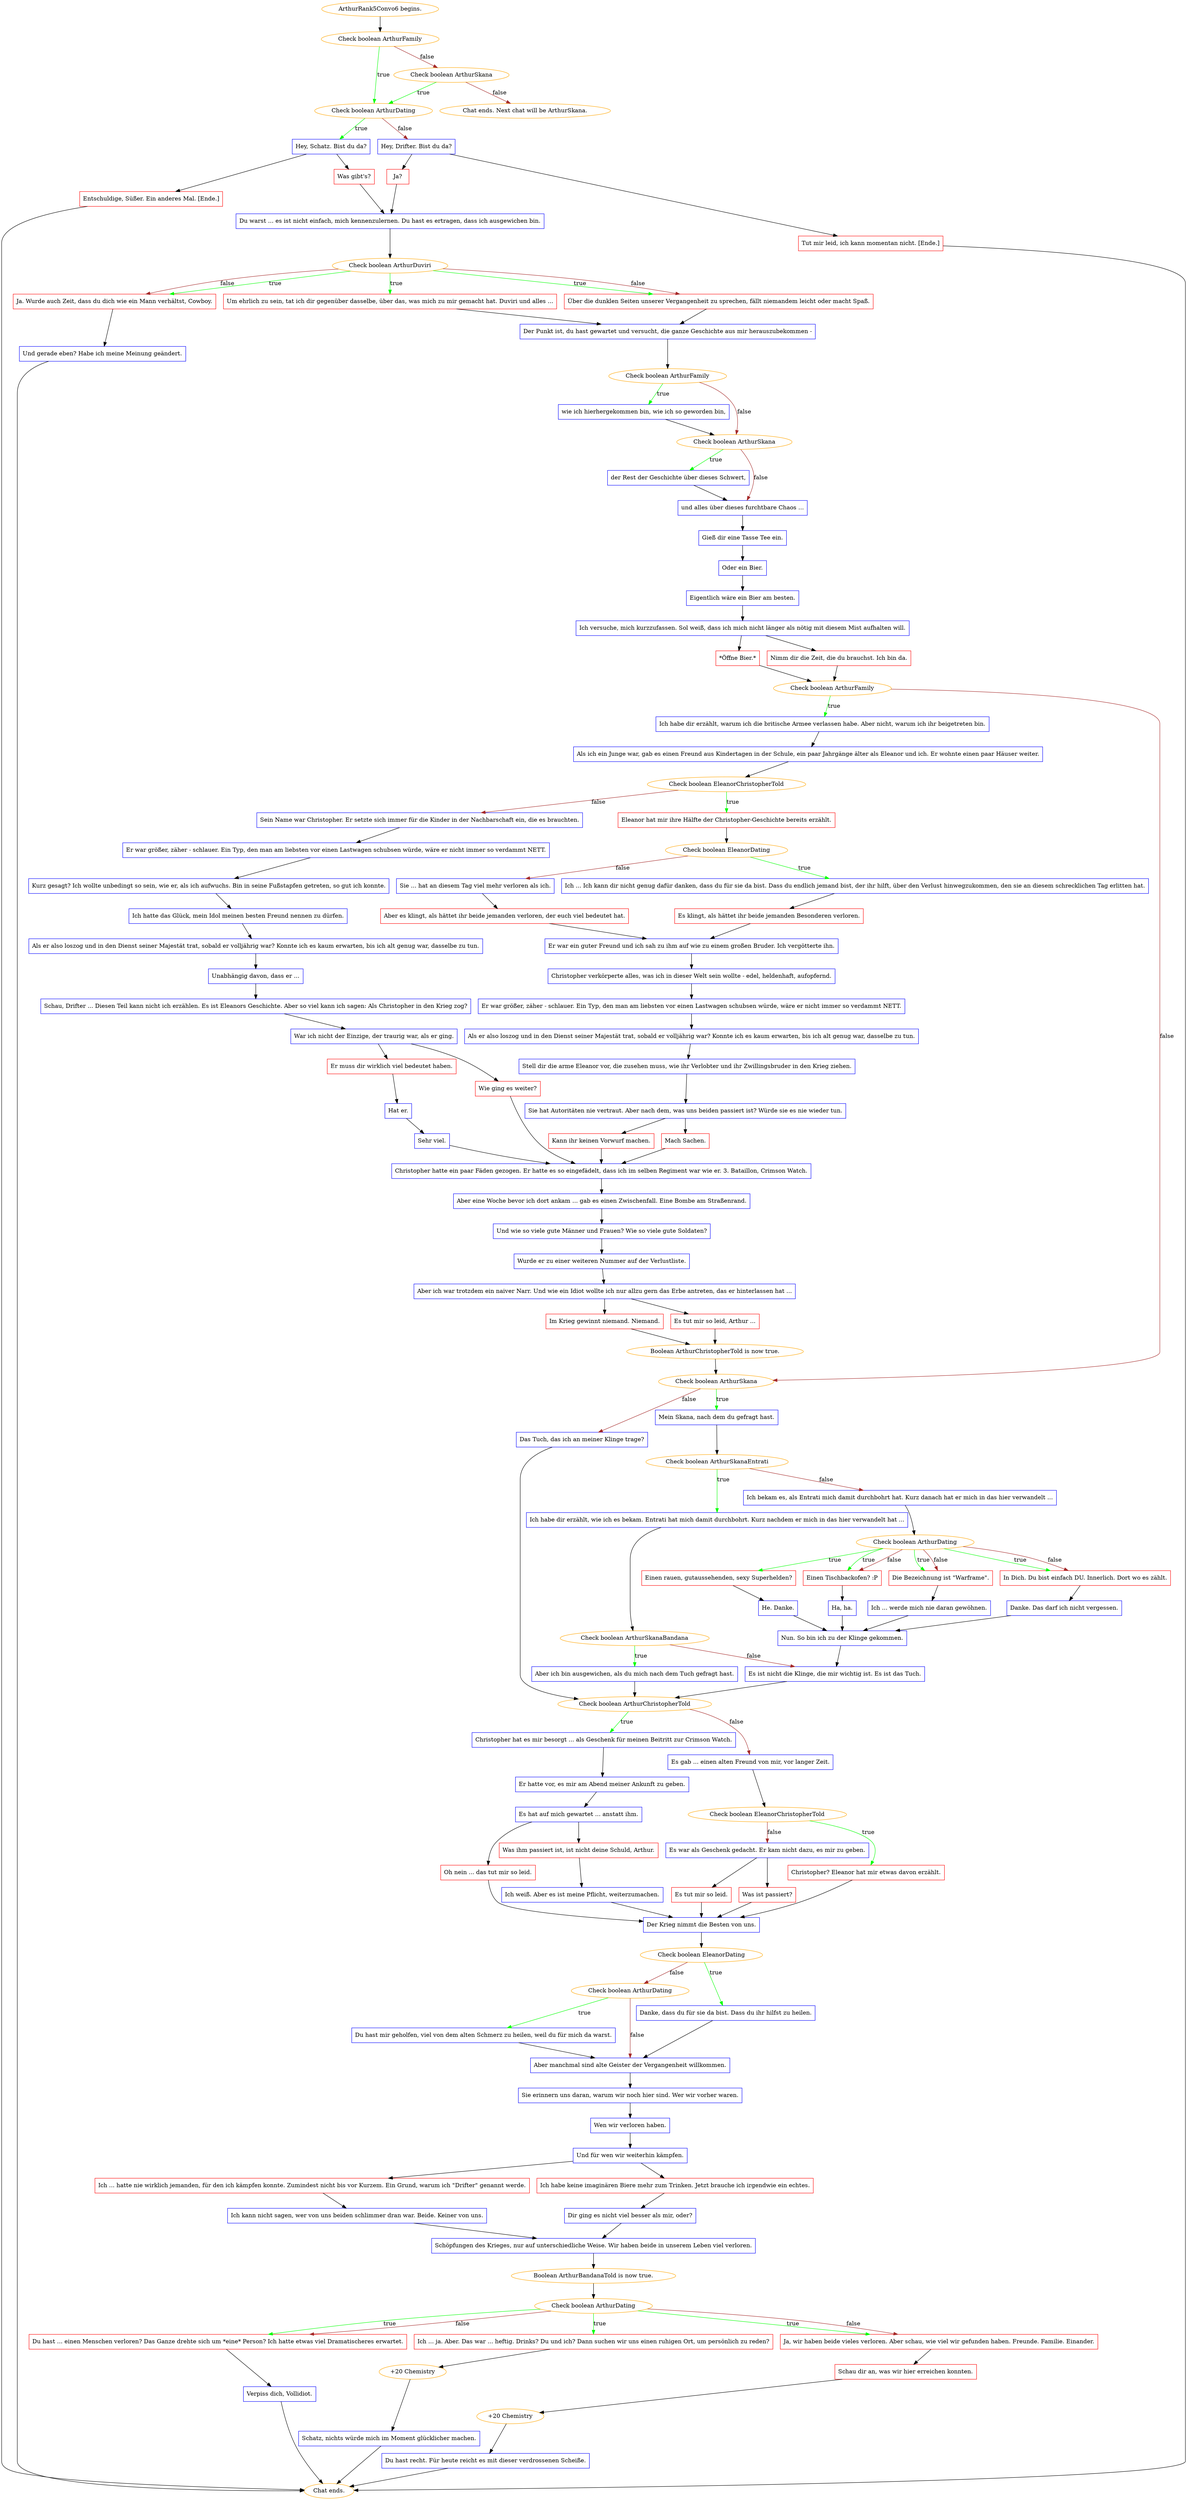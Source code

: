digraph {
	"ArthurRank5Convo6 begins." [color=orange];
		"ArthurRank5Convo6 begins." -> j2984817878;
	j2984817878 [label="Check boolean ArthurFamily",color=orange];
		j2984817878 -> j4157413420 [label=true,color=green];
		j2984817878 -> j3896239815 [label=false,color=brown];
	j4157413420 [label="Check boolean ArthurDating",color=orange];
		j4157413420 -> j3910842107 [label=true,color=green];
		j4157413420 -> j4238123375 [label=false,color=brown];
	j3896239815 [label="Check boolean ArthurSkana",color=orange];
		j3896239815 -> j4157413420 [label=true,color=green];
		j3896239815 -> "Chat ends. Next chat will be ArthurSkana." [label=false,color=brown];
	j3910842107 [label="Hey, Schatz. Bist du da?",shape=box,color=blue];
		j3910842107 -> j2441894235;
		j3910842107 -> j2254882378;
	j4238123375 [label="Hey, Drifter. Bist du da?",shape=box,color=blue];
		j4238123375 -> j513171371;
		j4238123375 -> j127060408;
	"Chat ends. Next chat will be ArthurSkana." [color=orange];
	j2441894235 [label="Was gibt's?",shape=box,color=red];
		j2441894235 -> j1543194986;
	j2254882378 [label="Entschuldige, Süßer. Ein anderes Mal. [Ende.]",shape=box,color=red];
		j2254882378 -> "Chat ends.";
	j513171371 [label="Ja?",shape=box,color=red];
		j513171371 -> j1543194986;
	j127060408 [label="Tut mir leid, ich kann momentan nicht. [Ende.]",shape=box,color=red];
		j127060408 -> "Chat ends.";
	j1543194986 [label="Du warst ... es ist nicht einfach, mich kennenzulernen. Du hast es ertragen, dass ich ausgewichen bin.",shape=box,color=blue];
		j1543194986 -> j4268468579;
	"Chat ends." [color=orange];
	j4268468579 [label="Check boolean ArthurDuviri",color=orange];
		j4268468579 -> j4077511528 [label=true,color=green];
		j4268468579 -> j1245910172 [label=true,color=green];
		j4268468579 -> j2694139837 [label=true,color=green];
		j4268468579 -> j1245910172 [label=false,color=brown];
		j4268468579 -> j2694139837 [label=false,color=brown];
	j4077511528 [label="Um ehrlich zu sein, tat ich dir gegenüber dasselbe, über das, was mich zu mir gemacht hat. Duviri und alles ...",shape=box,color=red];
		j4077511528 -> j3073039795;
	j1245910172 [label="Über die dunklen Seiten unserer Vergangenheit zu sprechen, fällt niemandem leicht oder macht Spaß.",shape=box,color=red];
		j1245910172 -> j3073039795;
	j2694139837 [label="Ja. Wurde auch Zeit, dass du dich wie ein Mann verhältst, Cowboy.",shape=box,color=red];
		j2694139837 -> j1411202217;
	j3073039795 [label="Der Punkt ist, du hast gewartet und versucht, die ganze Geschichte aus mir herauszubekommen -",shape=box,color=blue];
		j3073039795 -> j3485586582;
	j1411202217 [label="Und gerade eben? Habe ich meine Meinung geändert.",shape=box,color=blue];
		j1411202217 -> "Chat ends.";
	j3485586582 [label="Check boolean ArthurFamily",color=orange];
		j3485586582 -> j2449671819 [label=true,color=green];
		j3485586582 -> j2796563639 [label=false,color=brown];
	j2449671819 [label="wie ich hierhergekommen bin, wie ich so geworden bin,",shape=box,color=blue];
		j2449671819 -> j2796563639;
	j2796563639 [label="Check boolean ArthurSkana",color=orange];
		j2796563639 -> j17715170 [label=true,color=green];
		j2796563639 -> j3851913053 [label=false,color=brown];
	j17715170 [label="der Rest der Geschichte über dieses Schwert,",shape=box,color=blue];
		j17715170 -> j3851913053;
	j3851913053 [label="und alles über dieses furchtbare Chaos ...",shape=box,color=blue];
		j3851913053 -> j2835432178;
	j2835432178 [label="Gieß dir eine Tasse Tee ein.",shape=box,color=blue];
		j2835432178 -> j3242281768;
	j3242281768 [label="Oder ein Bier.",shape=box,color=blue];
		j3242281768 -> j2592732242;
	j2592732242 [label="Eigentlich wäre ein Bier am besten.",shape=box,color=blue];
		j2592732242 -> j2651869443;
	j2651869443 [label="Ich versuche, mich kurzzufassen. Sol weiß, dass ich mich nicht länger als nötig mit diesem Mist aufhalten will.",shape=box,color=blue];
		j2651869443 -> j2721266998;
		j2651869443 -> j2473253804;
	j2721266998 [label="*Öffne Bier.*",shape=box,color=red];
		j2721266998 -> j4086938959;
	j2473253804 [label="Nimm dir die Zeit, die du brauchst. Ich bin da.",shape=box,color=red];
		j2473253804 -> j4086938959;
	j4086938959 [label="Check boolean ArthurFamily",color=orange];
		j4086938959 -> j3464046962 [label=true,color=green];
		j4086938959 -> j2087815095 [label=false,color=brown];
	j3464046962 [label="Ich habe dir erzählt, warum ich die britische Armee verlassen habe. Aber nicht, warum ich ihr beigetreten bin.",shape=box,color=blue];
		j3464046962 -> j3288881884;
	j2087815095 [label="Check boolean ArthurSkana",color=orange];
		j2087815095 -> j2539179986 [label=true,color=green];
		j2087815095 -> j2315594033 [label=false,color=brown];
	j3288881884 [label="Als ich ein Junge war, gab es einen Freund aus Kindertagen in der Schule, ein paar Jahrgänge älter als Eleanor und ich. Er wohnte einen paar Häuser weiter.",shape=box,color=blue];
		j3288881884 -> j2612789419;
	j2539179986 [label="Mein Skana, nach dem du gefragt hast.",shape=box,color=blue];
		j2539179986 -> j573379373;
	j2315594033 [label="Das Tuch, das ich an meiner Klinge trage?",shape=box,color=blue];
		j2315594033 -> j2992697478;
	j2612789419 [label="Check boolean EleanorChristopherTold",color=orange];
		j2612789419 -> j1760309323 [label=true,color=green];
		j2612789419 -> j3608233898 [label=false,color=brown];
	j573379373 [label="Check boolean ArthurSkanaEntrati",color=orange];
		j573379373 -> j2748825591 [label=true,color=green];
		j573379373 -> j3716619797 [label=false,color=brown];
	j2992697478 [label="Check boolean ArthurChristopherTold",color=orange];
		j2992697478 -> j583095050 [label=true,color=green];
		j2992697478 -> j2050284771 [label=false,color=brown];
	j1760309323 [label="Eleanor hat mir ihre Hälfte der Christopher-Geschichte bereits erzählt.",shape=box,color=red];
		j1760309323 -> j3942852527;
	j3608233898 [label="Sein Name war Christopher. Er setzte sich immer für die Kinder in der Nachbarschaft ein, die es brauchten.",shape=box,color=blue];
		j3608233898 -> j3857797745;
	j2748825591 [label="Ich habe dir erzählt, wie ich es bekam. Entrati hat mich damit durchbohrt. Kurz nachdem er mich in das hier verwandelt hat ...",shape=box,color=blue];
		j2748825591 -> j1155178087;
	j3716619797 [label="Ich bekam es, als Entrati mich damit durchbohrt hat. Kurz danach hat er mich in das hier verwandelt ...",shape=box,color=blue];
		j3716619797 -> j2152665641;
	j583095050 [label="Christopher hat es mir besorgt ... als Geschenk für meinen Beitritt zur Crimson Watch.",shape=box,color=blue];
		j583095050 -> j1387754517;
	j2050284771 [label="Es gab ... einen alten Freund von mir, vor langer Zeit.",shape=box,color=blue];
		j2050284771 -> j48317872;
	j3942852527 [label="Check boolean EleanorDating",color=orange];
		j3942852527 -> j1469640314 [label=true,color=green];
		j3942852527 -> j1182816579 [label=false,color=brown];
	j3857797745 [label="Er war größer, zäher - schlauer. Ein Typ, den man am liebsten vor einen Lastwagen schubsen würde, wäre er nicht immer so verdammt NETT.",shape=box,color=blue];
		j3857797745 -> j378672512;
	j1155178087 [label="Check boolean ArthurSkanaBandana",color=orange];
		j1155178087 -> j2996515158 [label=true,color=green];
		j1155178087 -> j1435089546 [label=false,color=brown];
	j2152665641 [label="Check boolean ArthurDating",color=orange];
		j2152665641 -> j2790924653 [label=true,color=green];
		j2152665641 -> j3038471532 [label=true,color=green];
		j2152665641 -> j3962706061 [label=true,color=green];
		j2152665641 -> j3309396707 [label=true,color=green];
		j2152665641 -> j3038471532 [label=false,color=brown];
		j2152665641 -> j3962706061 [label=false,color=brown];
		j2152665641 -> j3309396707 [label=false,color=brown];
	j1387754517 [label="Er hatte vor, es mir am Abend meiner Ankunft zu geben.",shape=box,color=blue];
		j1387754517 -> j2922805685;
	j48317872 [label="Check boolean EleanorChristopherTold",color=orange];
		j48317872 -> j3468885954 [label=true,color=green];
		j48317872 -> j1250010969 [label=false,color=brown];
	j1469640314 [label="Ich ... Ich kann dir nicht genug dafür danken, dass du für sie da bist. Dass du endlich jemand bist, der ihr hilft, über den Verlust hinwegzukommen, den sie an diesem schrecklichen Tag erlitten hat.",shape=box,color=blue];
		j1469640314 -> j1626886200;
	j1182816579 [label="Sie ... hat an diesem Tag viel mehr verloren als ich.",shape=box,color=blue];
		j1182816579 -> j2924968740;
	j378672512 [label="Kurz gesagt? Ich wollte unbedingt so sein, wie er, als ich aufwuchs. Bin in seine Fußstapfen getreten, so gut ich konnte.",shape=box,color=blue];
		j378672512 -> j2474176367;
	j2996515158 [label="Aber ich bin ausgewichen, als du mich nach dem Tuch gefragt hast.",shape=box,color=blue];
		j2996515158 -> j2992697478;
	j1435089546 [label="Es ist nicht die Klinge, die mir wichtig ist. Es ist das Tuch.",shape=box,color=blue];
		j1435089546 -> j2992697478;
	j2790924653 [label="Einen rauen, gutaussehenden, sexy Superhelden?",shape=box,color=red];
		j2790924653 -> j1676946713;
	j3038471532 [label="Einen Tischbackofen? :P",shape=box,color=red];
		j3038471532 -> j112777683;
	j3962706061 [label="Die Bezeichnung ist \"Warframe\".",shape=box,color=red];
		j3962706061 -> j3064680441;
	j3309396707 [label="In Dich. Du bist einfach DU. Innerlich. Dort wo es zählt.",shape=box,color=red];
		j3309396707 -> j466745615;
	j2922805685 [label="Es hat auf mich gewartet ... anstatt ihm.",shape=box,color=blue];
		j2922805685 -> j1929038931;
		j2922805685 -> j9441135;
	j3468885954 [label="Christopher? Eleanor hat mir etwas davon erzählt.",shape=box,color=red];
		j3468885954 -> j2123777026;
	j1250010969 [label="Es war als Geschenk gedacht. Er kam nicht dazu, es mir zu geben.",shape=box,color=blue];
		j1250010969 -> j2564558927;
		j1250010969 -> j2051274878;
	j1626886200 [label="Es klingt, als hättet ihr beide jemanden Besonderen verloren.",shape=box,color=red];
		j1626886200 -> j411412893;
	j2924968740 [label="Aber es klingt, als hättet ihr beide jemanden verloren, der euch viel bedeutet hat.",shape=box,color=red];
		j2924968740 -> j411412893;
	j2474176367 [label="Ich hatte das Glück, mein Idol meinen besten Freund nennen zu dürfen.",shape=box,color=blue];
		j2474176367 -> j2583580216;
	j1676946713 [label="He. Danke.",shape=box,color=blue];
		j1676946713 -> j3867969161;
	j112777683 [label="Ha, ha.",shape=box,color=blue];
		j112777683 -> j3867969161;
	j3064680441 [label="Ich ... werde mich nie daran gewöhnen.",shape=box,color=blue];
		j3064680441 -> j3867969161;
	j466745615 [label="Danke. Das darf ich nicht vergessen.",shape=box,color=blue];
		j466745615 -> j3867969161;
	j1929038931 [label="Was ihm passiert ist, ist nicht deine Schuld, Arthur.",shape=box,color=red];
		j1929038931 -> j940102478;
	j9441135 [label="Oh nein ... das tut mir so leid.",shape=box,color=red];
		j9441135 -> j2123777026;
	j2123777026 [label="Der Krieg nimmt die Besten von uns.",shape=box,color=blue];
		j2123777026 -> j2805899123;
	j2564558927 [label="Was ist passiert?",shape=box,color=red];
		j2564558927 -> j2123777026;
	j2051274878 [label="Es tut mir so leid.",shape=box,color=red];
		j2051274878 -> j2123777026;
	j411412893 [label="Er war ein guter Freund und ich sah zu ihm auf wie zu einem großen Bruder. Ich vergötterte ihn.",shape=box,color=blue];
		j411412893 -> j465364378;
	j2583580216 [label="Als er also loszog und in den Dienst seiner Majestät trat, sobald er volljährig war? Konnte ich es kaum erwarten, bis ich alt genug war, dasselbe zu tun.",shape=box,color=blue];
		j2583580216 -> j15381302;
	j3867969161 [label="Nun. So bin ich zu der Klinge gekommen.",shape=box,color=blue];
		j3867969161 -> j1435089546;
	j940102478 [label="Ich weiß. Aber es ist meine Pflicht, weiterzumachen.",shape=box,color=blue];
		j940102478 -> j2123777026;
	j2805899123 [label="Check boolean EleanorDating",color=orange];
		j2805899123 -> j841916147 [label=true,color=green];
		j2805899123 -> j2168071639 [label=false,color=brown];
	j465364378 [label="Christopher verkörperte alles, was ich in dieser Welt sein wollte - edel, heldenhaft, aufopfernd.",shape=box,color=blue];
		j465364378 -> j2898498493;
	j15381302 [label="Unabhängig davon, dass er ...",shape=box,color=blue];
		j15381302 -> j1686328979;
	j841916147 [label="Danke, dass du für sie da bist. Dass du ihr hilfst zu heilen.",shape=box,color=blue];
		j841916147 -> j3520648903;
	j2168071639 [label="Check boolean ArthurDating",color=orange];
		j2168071639 -> j1067452388 [label=true,color=green];
		j2168071639 -> j3520648903 [label=false,color=brown];
	j2898498493 [label="Er war größer, zäher - schlauer. Ein Typ, den man am liebsten vor einen Lastwagen schubsen würde, wäre er nicht immer so verdammt NETT.",shape=box,color=blue];
		j2898498493 -> j3129960021;
	j1686328979 [label="Schau, Drifter ... Diesen Teil kann nicht ich erzählen. Es ist Eleanors Geschichte. Aber so viel kann ich sagen: Als Christopher in den Krieg zog?",shape=box,color=blue];
		j1686328979 -> j2264244288;
	j3520648903 [label="Aber manchmal sind alte Geister der Vergangenheit willkommen.",shape=box,color=blue];
		j3520648903 -> j3249715479;
	j1067452388 [label="Du hast mir geholfen, viel von dem alten Schmerz zu heilen, weil du für mich da warst.",shape=box,color=blue];
		j1067452388 -> j3520648903;
	j3129960021 [label="Als er also loszog und in den Dienst seiner Majestät trat, sobald er volljährig war? Konnte ich es kaum erwarten, bis ich alt genug war, dasselbe zu tun.",shape=box,color=blue];
		j3129960021 -> j205979541;
	j2264244288 [label="War ich nicht der Einzige, der traurig war, als er ging.",shape=box,color=blue];
		j2264244288 -> j3824314928;
		j2264244288 -> j471317599;
	j3249715479 [label="Sie erinnern uns daran, warum wir noch hier sind. Wer wir vorher waren.",shape=box,color=blue];
		j3249715479 -> j2564898678;
	j205979541 [label="Stell dir die arme Eleanor vor, die zusehen muss, wie ihr Verlobter und ihr Zwillingsbruder in den Krieg ziehen.",shape=box,color=blue];
		j205979541 -> j3986121220;
	j3824314928 [label="Er muss dir wirklich viel bedeutet haben.",shape=box,color=red];
		j3824314928 -> j2915593070;
	j471317599 [label="Wie ging es weiter?",shape=box,color=red];
		j471317599 -> j2849736718;
	j2564898678 [label="Wen wir verloren haben.",shape=box,color=blue];
		j2564898678 -> j2074438283;
	j3986121220 [label="Sie hat Autoritäten nie vertraut. Aber nach dem, was uns beiden passiert ist? Würde sie es nie wieder tun.",shape=box,color=blue];
		j3986121220 -> j2297925834;
		j3986121220 -> j4125433617;
	j2915593070 [label="Hat er.",shape=box,color=blue];
		j2915593070 -> j4233380269;
	j2849736718 [label="Christopher hatte ein paar Fäden gezogen. Er hatte es so eingefädelt, dass ich im selben Regiment war wie er. 3. Bataillon, Crimson Watch.",shape=box,color=blue];
		j2849736718 -> j2386459509;
	j2074438283 [label="Und für wen wir weiterhin kämpfen.",shape=box,color=blue];
		j2074438283 -> j3338913865;
		j2074438283 -> j2229758180;
	j2297925834 [label="Kann ihr keinen Vorwurf machen.",shape=box,color=red];
		j2297925834 -> j2849736718;
	j4125433617 [label="Mach Sachen.",shape=box,color=red];
		j4125433617 -> j2849736718;
	j4233380269 [label="Sehr viel.",shape=box,color=blue];
		j4233380269 -> j2849736718;
	j2386459509 [label="Aber eine Woche bevor ich dort ankam ... gab es einen Zwischenfall. Eine Bombe am Straßenrand.",shape=box,color=blue];
		j2386459509 -> j3160028067;
	j3338913865 [label="Ich ... hatte nie wirklich jemanden, für den ich kämpfen konnte. Zumindest nicht bis vor Kurzem. Ein Grund, warum ich \"Drifter\" genannt werde.",shape=box,color=red];
		j3338913865 -> j2900150353;
	j2229758180 [label="Ich habe keine imaginären Biere mehr zum Trinken. Jetzt brauche ich irgendwie ein echtes.",shape=box,color=red];
		j2229758180 -> j1818503016;
	j3160028067 [label="Und wie so viele gute Männer und Frauen? Wie so viele gute Soldaten?",shape=box,color=blue];
		j3160028067 -> j3285636949;
	j2900150353 [label="Ich kann nicht sagen, wer von uns beiden schlimmer dran war. Beide. Keiner von uns.",shape=box,color=blue];
		j2900150353 -> j3263978049;
	j1818503016 [label="Dir ging es nicht viel besser als mir, oder?",shape=box,color=blue];
		j1818503016 -> j3263978049;
	j3285636949 [label="Wurde er zu einer weiteren Nummer auf der Verlustliste.",shape=box,color=blue];
		j3285636949 -> j1703962161;
	j3263978049 [label="Schöpfungen des Krieges, nur auf unterschiedliche Weise. Wir haben beide in unserem Leben viel verloren.",shape=box,color=blue];
		j3263978049 -> j1281364465;
	j1703962161 [label="Aber ich war trotzdem ein naiver Narr. Und wie ein Idiot wollte ich nur allzu gern das Erbe antreten, das er hinterlassen hat ...",shape=box,color=blue];
		j1703962161 -> j1288892031;
		j1703962161 -> j2727619142;
	j1281364465 [label="Boolean ArthurBandanaTold is now true.",color=orange];
		j1281364465 -> j3448648322;
	j1288892031 [label="Es tut mir so leid, Arthur ...",shape=box,color=red];
		j1288892031 -> j2305865120;
	j2727619142 [label="Im Krieg gewinnt niemand. Niemand.",shape=box,color=red];
		j2727619142 -> j2305865120;
	j3448648322 [label="Check boolean ArthurDating",color=orange];
		j3448648322 -> j1916559847 [label=true,color=green];
		j3448648322 -> j887808746 [label=true,color=green];
		j3448648322 -> j3244070075 [label=true,color=green];
		j3448648322 -> j887808746 [label=false,color=brown];
		j3448648322 -> j3244070075 [label=false,color=brown];
	j2305865120 [label="Boolean ArthurChristopherTold is now true.",color=orange];
		j2305865120 -> j2087815095;
	j1916559847 [label="Ich ... ja. Aber. Das war ... heftig. Drinks? Du und ich? Dann suchen wir uns einen ruhigen Ort, um persönlich zu reden?",shape=box,color=red];
		j1916559847 -> j2475985823;
	j887808746 [label="Ja, wir haben beide vieles verloren. Aber schau, wie viel wir gefunden haben. Freunde. Familie. Einander.",shape=box,color=red];
		j887808746 -> j4185768135;
	j3244070075 [label="Du hast ... einen Menschen verloren? Das Ganze drehte sich um *eine* Person? Ich hatte etwas viel Dramatischeres erwartet.",shape=box,color=red];
		j3244070075 -> j3552067282;
	j2475985823 [label="+20 Chemistry",color=orange];
		j2475985823 -> j1719329497;
	j4185768135 [label="Schau dir an, was wir hier erreichen konnten.",shape=box,color=red];
		j4185768135 -> j3379590594;
	j3552067282 [label="Verpiss dich, Vollidiot.",shape=box,color=blue];
		j3552067282 -> "Chat ends.";
	j1719329497 [label="Schatz, nichts würde mich im Moment glücklicher machen.",shape=box,color=blue];
		j1719329497 -> "Chat ends.";
	j3379590594 [label="+20 Chemistry",color=orange];
		j3379590594 -> j2992200849;
	j2992200849 [label="Du hast recht. Für heute reicht es mit dieser verdrossenen Scheiße.",shape=box,color=blue];
		j2992200849 -> "Chat ends.";
}
